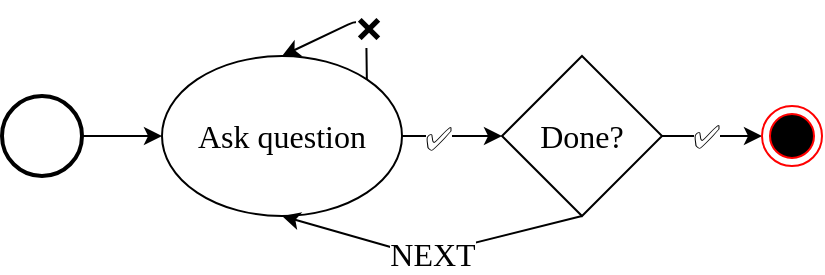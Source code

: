 <mxfile>
    <diagram name="answer-retro" id="dgfW7G5IVTzbvRCp-TAS">
        <mxGraphModel dx="542" dy="470" grid="1" gridSize="10" guides="1" tooltips="1" connect="1" arrows="1" fold="1" page="1" pageScale="1" pageWidth="827" pageHeight="1169" math="0" shadow="0">
            <root>
                <mxCell id="0"/>
                <mxCell id="1" parent="0"/>
                <mxCell id="7" style="edgeStyle=none;html=1;" parent="1" source="2" target="X8SrjUGW_oeKzeQi31xr-30" edge="1">
                    <mxGeometry relative="1" as="geometry">
                        <mxPoint x="250" y="160" as="targetPoint"/>
                    </mxGeometry>
                </mxCell>
                <mxCell id="17" value="✅" style="edgeLabel;html=1;align=center;verticalAlign=middle;resizable=0;points=[];fontSize=16;fontFamily=Verdana;" parent="7" vertex="1" connectable="0">
                    <mxGeometry x="-0.3" y="-1" relative="1" as="geometry">
                        <mxPoint as="offset"/>
                    </mxGeometry>
                </mxCell>
                <mxCell id="2" value="Ask question" style="ellipse;whiteSpace=wrap;html=1;fontFamily=Verdana;fontSize=16;" parent="1" vertex="1">
                    <mxGeometry x="90" y="120" width="120" height="80" as="geometry"/>
                </mxCell>
                <mxCell id="14" style="edgeStyle=none;html=1;fontFamily=Verdana;fontSize=16;" parent="1" source="X8SrjUGW_oeKzeQi31xr-30" target="13" edge="1">
                    <mxGeometry relative="1" as="geometry">
                        <mxPoint x="350" y="160" as="sourcePoint"/>
                    </mxGeometry>
                </mxCell>
                <mxCell id="20" value="✅" style="edgeLabel;html=1;align=center;verticalAlign=middle;resizable=0;points=[];fontSize=16;fontFamily=Verdana;" parent="14" vertex="1" connectable="0">
                    <mxGeometry x="-0.15" relative="1" as="geometry">
                        <mxPoint as="offset"/>
                    </mxGeometry>
                </mxCell>
                <mxCell id="12" style="edgeStyle=none;html=1;exitX=1;exitY=0.5;exitDx=0;exitDy=0;exitPerimeter=0;fontFamily=Verdana;fontSize=16;" parent="1" source="11" target="2" edge="1">
                    <mxGeometry relative="1" as="geometry"/>
                </mxCell>
                <mxCell id="11" value="" style="strokeWidth=2;html=1;shape=mxgraph.flowchart.start_2;whiteSpace=wrap;fontFamily=Verdana;fontSize=16;" parent="1" vertex="1">
                    <mxGeometry x="10" y="140" width="40" height="40" as="geometry"/>
                </mxCell>
                <mxCell id="13" value="" style="ellipse;html=1;shape=endState;fillColor=#000000;strokeColor=#ff0000;fontFamily=Verdana;fontSize=16;" parent="1" vertex="1">
                    <mxGeometry x="390" y="145" width="30" height="30" as="geometry"/>
                </mxCell>
                <mxCell id="15" style="edgeStyle=none;html=1;exitX=1;exitY=0;exitDx=0;exitDy=0;entryX=0.5;entryY=0;entryDx=0;entryDy=0;fontFamily=Verdana;fontSize=16;" parent="1" source="2" target="2" edge="1">
                    <mxGeometry relative="1" as="geometry">
                        <Array as="points">
                            <mxPoint x="192" y="100"/>
                        </Array>
                    </mxGeometry>
                </mxCell>
                <mxCell id="16" value="❌" style="edgeLabel;html=1;align=center;verticalAlign=middle;resizable=0;points=[];fontSize=16;fontFamily=Verdana;" parent="15" vertex="1" connectable="0">
                    <mxGeometry x="-0.343" y="-1" relative="1" as="geometry">
                        <mxPoint as="offset"/>
                    </mxGeometry>
                </mxCell>
                <mxCell id="X8SrjUGW_oeKzeQi31xr-31" value="NEXT" style="edgeStyle=none;html=1;exitX=0.5;exitY=1;exitDx=0;exitDy=0;entryX=0.5;entryY=1;entryDx=0;entryDy=0;fontFamily=Verdana;fontSize=16;" edge="1" parent="1" source="X8SrjUGW_oeKzeQi31xr-30" target="2">
                    <mxGeometry relative="1" as="geometry">
                        <Array as="points">
                            <mxPoint x="220" y="220"/>
                        </Array>
                    </mxGeometry>
                </mxCell>
                <mxCell id="X8SrjUGW_oeKzeQi31xr-30" value="Done?" style="rhombus;whiteSpace=wrap;html=1;fontFamily=Verdana;fontSize=16;" vertex="1" parent="1">
                    <mxGeometry x="260" y="120" width="80" height="80" as="geometry"/>
                </mxCell>
            </root>
        </mxGraphModel>
    </diagram>
    <diagram name="join-retro" id="XoTwTnnZuPSn6fnWn33k">
        <mxGraphModel dx="454" dy="394" grid="1" gridSize="10" guides="1" tooltips="1" connect="1" arrows="1" fold="1" page="1" pageScale="1" pageWidth="827" pageHeight="1169" math="0" shadow="0">
            <root>
                <mxCell id="cB2K2qIFk-VG3FY5S526-0"/>
                <mxCell id="cB2K2qIFk-VG3FY5S526-1" parent="cB2K2qIFk-VG3FY5S526-0"/>
                <mxCell id="cB2K2qIFk-VG3FY5S526-2" style="edgeStyle=none;html=1;" edge="1" parent="cB2K2qIFk-VG3FY5S526-1" source="cB2K2qIFk-VG3FY5S526-4" target="cB2K2qIFk-VG3FY5S526-18">
                    <mxGeometry relative="1" as="geometry">
                        <mxPoint x="250" y="160" as="targetPoint"/>
                    </mxGeometry>
                </mxCell>
                <mxCell id="cB2K2qIFk-VG3FY5S526-3" value="✅" style="edgeLabel;html=1;align=center;verticalAlign=middle;resizable=0;points=[];fontSize=16;fontFamily=Verdana;" vertex="1" connectable="0" parent="cB2K2qIFk-VG3FY5S526-2">
                    <mxGeometry x="-0.3" y="-1" relative="1" as="geometry">
                        <mxPoint as="offset"/>
                    </mxGeometry>
                </mxCell>
                <mxCell id="cB2K2qIFk-VG3FY5S526-4" value="Insert CODE" style="ellipse;whiteSpace=wrap;html=1;fontFamily=Verdana;fontSize=16;" vertex="1" parent="cB2K2qIFk-VG3FY5S526-1">
                    <mxGeometry x="90" y="120" width="120" height="80" as="geometry"/>
                </mxCell>
                <mxCell id="cB2K2qIFk-VG3FY5S526-16" style="edgeStyle=none;html=1;exitX=1;exitY=0.5;exitDx=0;exitDy=0;exitPerimeter=0;fontFamily=Verdana;fontSize=16;" edge="1" parent="cB2K2qIFk-VG3FY5S526-1" source="cB2K2qIFk-VG3FY5S526-17" target="cB2K2qIFk-VG3FY5S526-4">
                    <mxGeometry relative="1" as="geometry"/>
                </mxCell>
                <mxCell id="cB2K2qIFk-VG3FY5S526-17" value="" style="strokeWidth=2;html=1;shape=mxgraph.flowchart.start_2;whiteSpace=wrap;fontFamily=Verdana;fontSize=16;" vertex="1" parent="cB2K2qIFk-VG3FY5S526-1">
                    <mxGeometry x="10" y="140" width="40" height="40" as="geometry"/>
                </mxCell>
                <mxCell id="cB2K2qIFk-VG3FY5S526-18" value="" style="ellipse;html=1;shape=endState;fillColor=#000000;strokeColor=#ff0000;fontFamily=Verdana;fontSize=16;" vertex="1" parent="cB2K2qIFk-VG3FY5S526-1">
                    <mxGeometry x="253" y="145" width="30" height="30" as="geometry"/>
                </mxCell>
                <mxCell id="cB2K2qIFk-VG3FY5S526-19" style="edgeStyle=none;html=1;exitX=1;exitY=0;exitDx=0;exitDy=0;entryX=0.5;entryY=0;entryDx=0;entryDy=0;fontFamily=Verdana;fontSize=16;" edge="1" parent="cB2K2qIFk-VG3FY5S526-1" source="cB2K2qIFk-VG3FY5S526-4" target="cB2K2qIFk-VG3FY5S526-4">
                    <mxGeometry relative="1" as="geometry">
                        <Array as="points">
                            <mxPoint x="192" y="100"/>
                        </Array>
                    </mxGeometry>
                </mxCell>
                <mxCell id="cB2K2qIFk-VG3FY5S526-20" value="❌" style="edgeLabel;html=1;align=center;verticalAlign=middle;resizable=0;points=[];fontSize=16;fontFamily=Verdana;" vertex="1" connectable="0" parent="cB2K2qIFk-VG3FY5S526-19">
                    <mxGeometry x="-0.343" y="-1" relative="1" as="geometry">
                        <mxPoint as="offset"/>
                    </mxGeometry>
                </mxCell>
            </root>
        </mxGraphModel>
    </diagram>
    <diagram id="Fm9Tm3BSZmRSA-kPWvHK" name="add-retro">
        <mxGraphModel dx="704" dy="611" grid="1" gridSize="10" guides="1" tooltips="1" connect="1" arrows="1" fold="1" page="1" pageScale="1" pageWidth="827" pageHeight="1169" math="0" shadow="0">
            <root>
                <mxCell id="0"/>
                <mxCell id="1" parent="0"/>
                <mxCell id="7" style="edgeStyle=none;html=1;" edge="1" parent="1" source="2" target="3">
                    <mxGeometry relative="1" as="geometry"/>
                </mxCell>
                <mxCell id="17" value="✅" style="edgeLabel;html=1;align=center;verticalAlign=middle;resizable=0;points=[];fontSize=16;fontFamily=Verdana;" vertex="1" connectable="0" parent="7">
                    <mxGeometry x="-0.3" y="-1" relative="1" as="geometry">
                        <mxPoint as="offset"/>
                    </mxGeometry>
                </mxCell>
                <mxCell id="2" value="Insert Name" style="ellipse;whiteSpace=wrap;html=1;fontFamily=Verdana;fontSize=16;" vertex="1" parent="1">
                    <mxGeometry x="90" y="120" width="120" height="80" as="geometry"/>
                </mxCell>
                <mxCell id="8" style="edgeStyle=none;html=1;" edge="1" parent="1" source="3" target="4">
                    <mxGeometry relative="1" as="geometry"/>
                </mxCell>
                <mxCell id="18" value="✅" style="edgeLabel;html=1;align=center;verticalAlign=middle;resizable=0;points=[];fontSize=16;fontFamily=Verdana;" vertex="1" connectable="0" parent="8">
                    <mxGeometry x="-0.227" relative="1" as="geometry">
                        <mxPoint as="offset"/>
                    </mxGeometry>
                </mxCell>
                <mxCell id="3" value="Insert&lt;br style=&quot;font-size: 16px;&quot;&gt;Google Sheet link" style="ellipse;whiteSpace=wrap;html=1;fontFamily=Verdana;fontSize=16;" vertex="1" parent="1">
                    <mxGeometry x="250" y="120" width="120" height="80" as="geometry"/>
                </mxCell>
                <mxCell id="9" value="&lt;span style=&quot;font-family: Verdana; font-size: 16px;&quot;&gt;✅&lt;/span&gt;" style="edgeStyle=none;html=1;" edge="1" parent="1" source="4" target="5">
                    <mxGeometry relative="1" as="geometry"/>
                </mxCell>
                <mxCell id="4" value="Provide questions" style="ellipse;whiteSpace=wrap;html=1;fontFamily=Verdana;fontSize=16;" vertex="1" parent="1">
                    <mxGeometry x="414" y="120" width="120" height="80" as="geometry"/>
                </mxCell>
                <mxCell id="10" style="edgeStyle=none;html=1;exitX=1;exitY=0.5;exitDx=0;exitDy=0;" edge="1" parent="1" source="5" target="6">
                    <mxGeometry relative="1" as="geometry"/>
                </mxCell>
                <mxCell id="19" value="✅" style="edgeLabel;html=1;align=center;verticalAlign=middle;resizable=0;points=[];fontSize=16;fontFamily=Verdana;" vertex="1" connectable="0" parent="10">
                    <mxGeometry x="-0.05" y="-1" relative="1" as="geometry">
                        <mxPoint as="offset"/>
                    </mxGeometry>
                </mxCell>
                <mxCell id="5" value="Define&lt;br style=&quot;font-size: 16px;&quot;&gt;cron schedule" style="ellipse;whiteSpace=wrap;html=1;fontFamily=Verdana;fontSize=16;" vertex="1" parent="1">
                    <mxGeometry x="570" y="120" width="120" height="80" as="geometry"/>
                </mxCell>
                <mxCell id="14" style="edgeStyle=none;html=1;exitX=1;exitY=0.5;exitDx=0;exitDy=0;fontFamily=Verdana;fontSize=16;" edge="1" parent="1" source="6" target="13">
                    <mxGeometry relative="1" as="geometry"/>
                </mxCell>
                <mxCell id="20" value="✅" style="edgeLabel;html=1;align=center;verticalAlign=middle;resizable=0;points=[];fontSize=16;fontFamily=Verdana;" vertex="1" connectable="0" parent="14">
                    <mxGeometry x="-0.15" relative="1" as="geometry">
                        <mxPoint as="offset"/>
                    </mxGeometry>
                </mxCell>
                <mxCell id="6" value="Choose CODE" style="ellipse;whiteSpace=wrap;html=1;fontFamily=Verdana;fontSize=16;" vertex="1" parent="1">
                    <mxGeometry x="730" y="120" width="120" height="80" as="geometry"/>
                </mxCell>
                <mxCell id="12" style="edgeStyle=none;html=1;exitX=1;exitY=0.5;exitDx=0;exitDy=0;exitPerimeter=0;fontFamily=Verdana;fontSize=16;" edge="1" parent="1" source="11" target="2">
                    <mxGeometry relative="1" as="geometry"/>
                </mxCell>
                <mxCell id="11" value="" style="strokeWidth=2;html=1;shape=mxgraph.flowchart.start_2;whiteSpace=wrap;fontFamily=Verdana;fontSize=16;" vertex="1" parent="1">
                    <mxGeometry x="10" y="140" width="40" height="40" as="geometry"/>
                </mxCell>
                <mxCell id="13" value="" style="ellipse;html=1;shape=endState;fillColor=#000000;strokeColor=#ff0000;fontFamily=Verdana;fontSize=16;" vertex="1" parent="1">
                    <mxGeometry x="890" y="145" width="30" height="30" as="geometry"/>
                </mxCell>
                <mxCell id="15" style="edgeStyle=none;html=1;exitX=1;exitY=0;exitDx=0;exitDy=0;entryX=0.5;entryY=0;entryDx=0;entryDy=0;fontFamily=Verdana;fontSize=16;" edge="1" parent="1" source="2" target="2">
                    <mxGeometry relative="1" as="geometry">
                        <Array as="points">
                            <mxPoint x="192" y="100"/>
                        </Array>
                    </mxGeometry>
                </mxCell>
                <mxCell id="16" value="❌" style="edgeLabel;html=1;align=center;verticalAlign=middle;resizable=0;points=[];fontSize=16;fontFamily=Verdana;" vertex="1" connectable="0" parent="15">
                    <mxGeometry x="-0.343" y="-1" relative="1" as="geometry">
                        <mxPoint as="offset"/>
                    </mxGeometry>
                </mxCell>
                <mxCell id="22" style="edgeStyle=none;html=1;exitX=1;exitY=0;exitDx=0;exitDy=0;entryX=0.5;entryY=0;entryDx=0;entryDy=0;fontFamily=Verdana;fontSize=16;" edge="1" parent="1" target="3">
                    <mxGeometry relative="1" as="geometry">
                        <mxPoint x="363.426" y="141.716" as="sourcePoint"/>
                        <mxPoint x="321" y="130" as="targetPoint"/>
                        <Array as="points">
                            <mxPoint x="363" y="110"/>
                        </Array>
                    </mxGeometry>
                </mxCell>
                <mxCell id="23" value="❌" style="edgeLabel;html=1;align=center;verticalAlign=middle;resizable=0;points=[];fontSize=16;fontFamily=Verdana;" vertex="1" connectable="0" parent="22">
                    <mxGeometry x="-0.343" y="-1" relative="1" as="geometry">
                        <mxPoint as="offset"/>
                    </mxGeometry>
                </mxCell>
                <mxCell id="24" style="edgeStyle=none;html=1;exitX=1;exitY=0;exitDx=0;exitDy=0;entryX=0.5;entryY=0;entryDx=0;entryDy=0;fontFamily=Verdana;fontSize=16;" edge="1" parent="1">
                    <mxGeometry relative="1" as="geometry">
                        <mxPoint x="526.426" y="140.716" as="sourcePoint"/>
                        <mxPoint x="473" y="119" as="targetPoint"/>
                        <Array as="points">
                            <mxPoint x="526" y="109"/>
                        </Array>
                    </mxGeometry>
                </mxCell>
                <mxCell id="25" value="❌" style="edgeLabel;html=1;align=center;verticalAlign=middle;resizable=0;points=[];fontSize=16;fontFamily=Verdana;" vertex="1" connectable="0" parent="24">
                    <mxGeometry x="-0.343" y="-1" relative="1" as="geometry">
                        <mxPoint as="offset"/>
                    </mxGeometry>
                </mxCell>
                <mxCell id="26" style="edgeStyle=none;html=1;exitX=1;exitY=0;exitDx=0;exitDy=0;entryX=0.5;entryY=0;entryDx=0;entryDy=0;fontFamily=Verdana;fontSize=16;" edge="1" parent="1">
                    <mxGeometry relative="1" as="geometry">
                        <mxPoint x="684.426" y="141.716" as="sourcePoint"/>
                        <mxPoint x="631" y="120" as="targetPoint"/>
                        <Array as="points">
                            <mxPoint x="684" y="110"/>
                        </Array>
                    </mxGeometry>
                </mxCell>
                <mxCell id="27" value="❌" style="edgeLabel;html=1;align=center;verticalAlign=middle;resizable=0;points=[];fontSize=16;fontFamily=Verdana;" vertex="1" connectable="0" parent="26">
                    <mxGeometry x="-0.343" y="-1" relative="1" as="geometry">
                        <mxPoint as="offset"/>
                    </mxGeometry>
                </mxCell>
                <mxCell id="28" style="edgeStyle=none;html=1;exitX=1;exitY=0;exitDx=0;exitDy=0;entryX=0.5;entryY=0;entryDx=0;entryDy=0;fontFamily=Verdana;fontSize=16;" edge="1" parent="1">
                    <mxGeometry relative="1" as="geometry">
                        <mxPoint x="841.426" y="139.716" as="sourcePoint"/>
                        <mxPoint x="788" y="118" as="targetPoint"/>
                        <Array as="points">
                            <mxPoint x="841" y="108"/>
                        </Array>
                    </mxGeometry>
                </mxCell>
                <mxCell id="29" value="❌" style="edgeLabel;html=1;align=center;verticalAlign=middle;resizable=0;points=[];fontSize=16;fontFamily=Verdana;" vertex="1" connectable="0" parent="28">
                    <mxGeometry x="-0.343" y="-1" relative="1" as="geometry">
                        <mxPoint as="offset"/>
                    </mxGeometry>
                </mxCell>
            </root>
        </mxGraphModel>
    </diagram>
</mxfile>